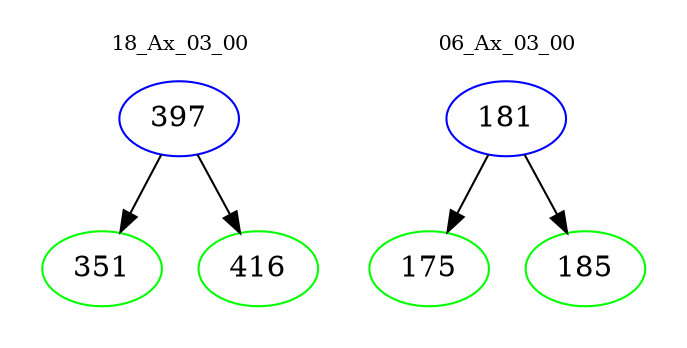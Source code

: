 digraph{
subgraph cluster_0 {
color = white
label = "18_Ax_03_00";
fontsize=10;
T0_397 [label="397", color="blue"]
T0_397 -> T0_351 [color="black"]
T0_351 [label="351", color="green"]
T0_397 -> T0_416 [color="black"]
T0_416 [label="416", color="green"]
}
subgraph cluster_1 {
color = white
label = "06_Ax_03_00";
fontsize=10;
T1_181 [label="181", color="blue"]
T1_181 -> T1_175 [color="black"]
T1_175 [label="175", color="green"]
T1_181 -> T1_185 [color="black"]
T1_185 [label="185", color="green"]
}
}
